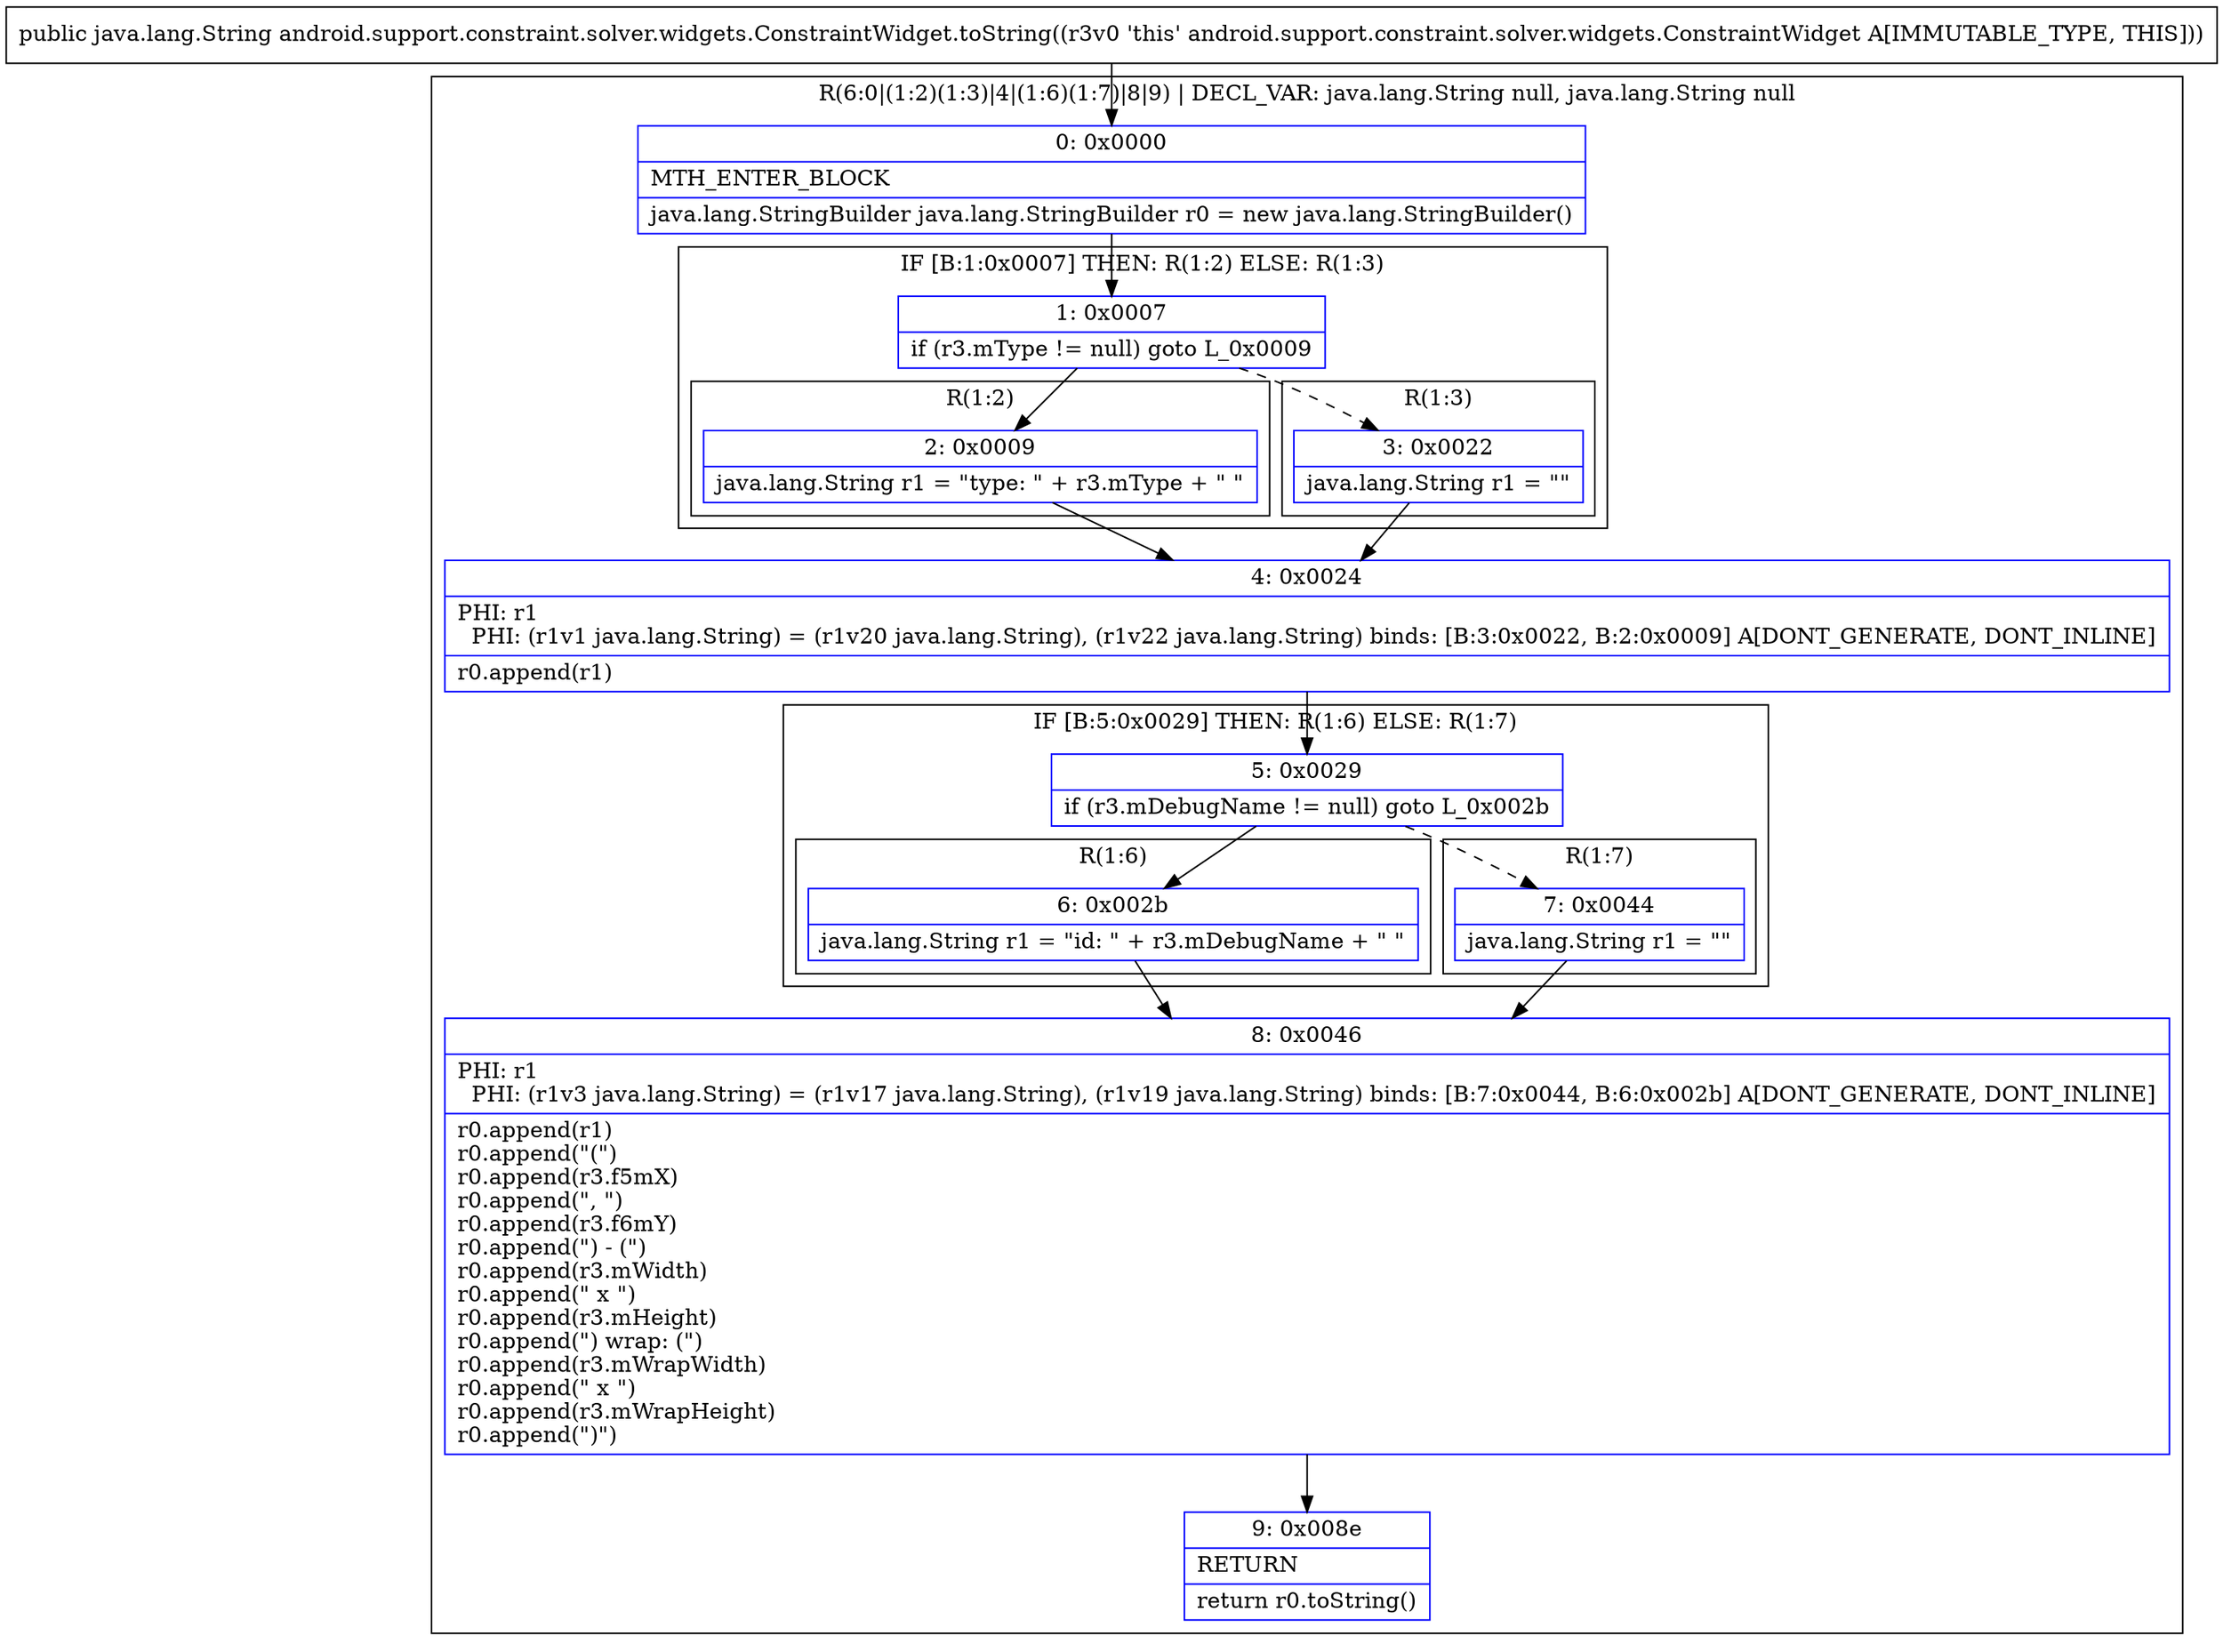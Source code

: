 digraph "CFG forandroid.support.constraint.solver.widgets.ConstraintWidget.toString()Ljava\/lang\/String;" {
subgraph cluster_Region_1689455960 {
label = "R(6:0|(1:2)(1:3)|4|(1:6)(1:7)|8|9) | DECL_VAR: java.lang.String null, java.lang.String null\l";
node [shape=record,color=blue];
Node_0 [shape=record,label="{0\:\ 0x0000|MTH_ENTER_BLOCK\l|java.lang.StringBuilder java.lang.StringBuilder r0 = new java.lang.StringBuilder()\l}"];
subgraph cluster_IfRegion_1422913336 {
label = "IF [B:1:0x0007] THEN: R(1:2) ELSE: R(1:3)";
node [shape=record,color=blue];
Node_1 [shape=record,label="{1\:\ 0x0007|if (r3.mType != null) goto L_0x0009\l}"];
subgraph cluster_Region_1353000598 {
label = "R(1:2)";
node [shape=record,color=blue];
Node_2 [shape=record,label="{2\:\ 0x0009|java.lang.String r1 = \"type: \" + r3.mType + \" \"\l}"];
}
subgraph cluster_Region_51780894 {
label = "R(1:3)";
node [shape=record,color=blue];
Node_3 [shape=record,label="{3\:\ 0x0022|java.lang.String r1 = \"\"\l}"];
}
}
Node_4 [shape=record,label="{4\:\ 0x0024|PHI: r1 \l  PHI: (r1v1 java.lang.String) = (r1v20 java.lang.String), (r1v22 java.lang.String) binds: [B:3:0x0022, B:2:0x0009] A[DONT_GENERATE, DONT_INLINE]\l|r0.append(r1)\l}"];
subgraph cluster_IfRegion_830459730 {
label = "IF [B:5:0x0029] THEN: R(1:6) ELSE: R(1:7)";
node [shape=record,color=blue];
Node_5 [shape=record,label="{5\:\ 0x0029|if (r3.mDebugName != null) goto L_0x002b\l}"];
subgraph cluster_Region_1746784141 {
label = "R(1:6)";
node [shape=record,color=blue];
Node_6 [shape=record,label="{6\:\ 0x002b|java.lang.String r1 = \"id: \" + r3.mDebugName + \" \"\l}"];
}
subgraph cluster_Region_347654543 {
label = "R(1:7)";
node [shape=record,color=blue];
Node_7 [shape=record,label="{7\:\ 0x0044|java.lang.String r1 = \"\"\l}"];
}
}
Node_8 [shape=record,label="{8\:\ 0x0046|PHI: r1 \l  PHI: (r1v3 java.lang.String) = (r1v17 java.lang.String), (r1v19 java.lang.String) binds: [B:7:0x0044, B:6:0x002b] A[DONT_GENERATE, DONT_INLINE]\l|r0.append(r1)\lr0.append(\"(\")\lr0.append(r3.f5mX)\lr0.append(\", \")\lr0.append(r3.f6mY)\lr0.append(\") \- (\")\lr0.append(r3.mWidth)\lr0.append(\" x \")\lr0.append(r3.mHeight)\lr0.append(\") wrap: (\")\lr0.append(r3.mWrapWidth)\lr0.append(\" x \")\lr0.append(r3.mWrapHeight)\lr0.append(\")\")\l}"];
Node_9 [shape=record,label="{9\:\ 0x008e|RETURN\l|return r0.toString()\l}"];
}
MethodNode[shape=record,label="{public java.lang.String android.support.constraint.solver.widgets.ConstraintWidget.toString((r3v0 'this' android.support.constraint.solver.widgets.ConstraintWidget A[IMMUTABLE_TYPE, THIS])) }"];
MethodNode -> Node_0;
Node_0 -> Node_1;
Node_1 -> Node_2;
Node_1 -> Node_3[style=dashed];
Node_2 -> Node_4;
Node_3 -> Node_4;
Node_4 -> Node_5;
Node_5 -> Node_6;
Node_5 -> Node_7[style=dashed];
Node_6 -> Node_8;
Node_7 -> Node_8;
Node_8 -> Node_9;
}

